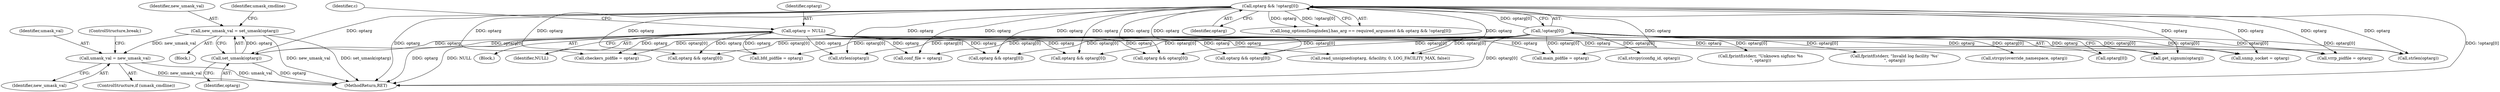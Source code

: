 digraph "0_keepalived_04f2d32871bb3b11d7dc024039952f2fe2750306@API" {
"1000388" [label="(Call,umask_val = new_umask_val)"];
"1000382" [label="(Call,new_umask_val = set_umask(optarg))"];
"1000384" [label="(Call,set_umask(optarg))"];
"1000180" [label="(Call,optarg && !optarg[0])"];
"1000182" [label="(Call,!optarg[0])"];
"1000190" [label="(Call,optarg = NULL)"];
"1000653" [label="(Call,optarg && optarg[0])"];
"1000180" [label="(Call,optarg && !optarg[0])"];
"1000194" [label="(Identifier,c)"];
"1000386" [label="(ControlStructure,if (umask_cmdline))"];
"1000520" [label="(Call,optarg && optarg[0])"];
"1000181" [label="(Identifier,optarg)"];
"1000354" [label="(Call,optarg && optarg[0])"];
"1000561" [label="(Call,strcpy(config_id, optarg))"];
"1000191" [label="(Identifier,optarg)"];
"1000383" [label="(Identifier,new_umask_val)"];
"1000544" [label="(Call,strlen(optarg))"];
"1000576" [label="(Call,fprintf(stderr, \"Unknown sigfunc %s\n\", optarg))"];
"1000387" [label="(Identifier,umask_cmdline)"];
"1000485" [label="(Call,checkers_pidfile = optarg)"];
"1000389" [label="(Identifier,umask_val)"];
"1000501" [label="(Call,bfd_pidfile = optarg)"];
"1000186" [label="(Block,)"];
"1000192" [label="(Identifier,NULL)"];
"1000747" [label="(MethodReturn,RET)"];
"1000558" [label="(Call,strlen(optarg))"];
"1000454" [label="(Call,conf_file = optarg)"];
"1000568" [label="(Call,get_signum(optarg))"];
"1000391" [label="(ControlStructure,break;)"];
"1000190" [label="(Call,optarg = NULL)"];
"1000511" [label="(Call,snmp_socket = optarg)"];
"1000390" [label="(Identifier,new_umask_val)"];
"1000388" [label="(Call,umask_val = new_umask_val)"];
"1000496" [label="(Call,vrrp_pidfile = optarg)"];
"1000182" [label="(Call,!optarg[0])"];
"1000172" [label="(Call,long_options[longindex].has_arg == required_argument && optarg && !optarg[0])"];
"1000384" [label="(Call,set_umask(optarg))"];
"1000195" [label="(Block,)"];
"1000335" [label="(Call,fprintf(stderr, \"Invalid log facility '%s'\n\", optarg))"];
"1000385" [label="(Identifier,optarg)"];
"1000608" [label="(Call,optarg && optarg[0])"];
"1000328" [label="(Call,read_unsigned(optarg, &facility, 0, LOG_FACILITY_MAX, false))"];
"1000480" [label="(Call,main_pidfile = optarg)"];
"1000547" [label="(Call,strcpy(override_namespace, optarg))"];
"1000410" [label="(Call,optarg && optarg[0])"];
"1000183" [label="(Call,optarg[0])"];
"1000382" [label="(Call,new_umask_val = set_umask(optarg))"];
"1000388" -> "1000386"  [label="AST: "];
"1000388" -> "1000390"  [label="CFG: "];
"1000389" -> "1000388"  [label="AST: "];
"1000390" -> "1000388"  [label="AST: "];
"1000391" -> "1000388"  [label="CFG: "];
"1000388" -> "1000747"  [label="DDG: umask_val"];
"1000388" -> "1000747"  [label="DDG: new_umask_val"];
"1000382" -> "1000388"  [label="DDG: new_umask_val"];
"1000382" -> "1000195"  [label="AST: "];
"1000382" -> "1000384"  [label="CFG: "];
"1000383" -> "1000382"  [label="AST: "];
"1000384" -> "1000382"  [label="AST: "];
"1000387" -> "1000382"  [label="CFG: "];
"1000382" -> "1000747"  [label="DDG: new_umask_val"];
"1000382" -> "1000747"  [label="DDG: set_umask(optarg)"];
"1000384" -> "1000382"  [label="DDG: optarg"];
"1000384" -> "1000385"  [label="CFG: "];
"1000385" -> "1000384"  [label="AST: "];
"1000384" -> "1000747"  [label="DDG: optarg"];
"1000180" -> "1000384"  [label="DDG: optarg"];
"1000190" -> "1000384"  [label="DDG: optarg"];
"1000182" -> "1000384"  [label="DDG: optarg[0]"];
"1000180" -> "1000172"  [label="AST: "];
"1000180" -> "1000181"  [label="CFG: "];
"1000180" -> "1000182"  [label="CFG: "];
"1000181" -> "1000180"  [label="AST: "];
"1000182" -> "1000180"  [label="AST: "];
"1000172" -> "1000180"  [label="CFG: "];
"1000180" -> "1000747"  [label="DDG: !optarg[0]"];
"1000180" -> "1000747"  [label="DDG: optarg"];
"1000180" -> "1000172"  [label="DDG: optarg"];
"1000180" -> "1000172"  [label="DDG: !optarg[0]"];
"1000182" -> "1000180"  [label="DDG: optarg[0]"];
"1000180" -> "1000328"  [label="DDG: optarg"];
"1000180" -> "1000354"  [label="DDG: optarg"];
"1000180" -> "1000410"  [label="DDG: optarg"];
"1000180" -> "1000454"  [label="DDG: optarg"];
"1000180" -> "1000480"  [label="DDG: optarg"];
"1000180" -> "1000485"  [label="DDG: optarg"];
"1000180" -> "1000496"  [label="DDG: optarg"];
"1000180" -> "1000501"  [label="DDG: optarg"];
"1000180" -> "1000511"  [label="DDG: optarg"];
"1000180" -> "1000520"  [label="DDG: optarg"];
"1000180" -> "1000544"  [label="DDG: optarg"];
"1000180" -> "1000558"  [label="DDG: optarg"];
"1000180" -> "1000568"  [label="DDG: optarg"];
"1000180" -> "1000608"  [label="DDG: optarg"];
"1000180" -> "1000653"  [label="DDG: optarg"];
"1000182" -> "1000183"  [label="CFG: "];
"1000183" -> "1000182"  [label="AST: "];
"1000182" -> "1000747"  [label="DDG: optarg[0]"];
"1000182" -> "1000328"  [label="DDG: optarg[0]"];
"1000182" -> "1000335"  [label="DDG: optarg[0]"];
"1000182" -> "1000354"  [label="DDG: optarg[0]"];
"1000182" -> "1000410"  [label="DDG: optarg[0]"];
"1000182" -> "1000454"  [label="DDG: optarg[0]"];
"1000182" -> "1000480"  [label="DDG: optarg[0]"];
"1000182" -> "1000485"  [label="DDG: optarg[0]"];
"1000182" -> "1000496"  [label="DDG: optarg[0]"];
"1000182" -> "1000501"  [label="DDG: optarg[0]"];
"1000182" -> "1000511"  [label="DDG: optarg[0]"];
"1000182" -> "1000520"  [label="DDG: optarg[0]"];
"1000182" -> "1000544"  [label="DDG: optarg[0]"];
"1000182" -> "1000547"  [label="DDG: optarg[0]"];
"1000182" -> "1000558"  [label="DDG: optarg[0]"];
"1000182" -> "1000561"  [label="DDG: optarg[0]"];
"1000182" -> "1000568"  [label="DDG: optarg[0]"];
"1000182" -> "1000576"  [label="DDG: optarg[0]"];
"1000182" -> "1000608"  [label="DDG: optarg[0]"];
"1000182" -> "1000653"  [label="DDG: optarg[0]"];
"1000190" -> "1000186"  [label="AST: "];
"1000190" -> "1000192"  [label="CFG: "];
"1000191" -> "1000190"  [label="AST: "];
"1000192" -> "1000190"  [label="AST: "];
"1000194" -> "1000190"  [label="CFG: "];
"1000190" -> "1000747"  [label="DDG: optarg"];
"1000190" -> "1000747"  [label="DDG: NULL"];
"1000190" -> "1000328"  [label="DDG: optarg"];
"1000190" -> "1000354"  [label="DDG: optarg"];
"1000190" -> "1000410"  [label="DDG: optarg"];
"1000190" -> "1000454"  [label="DDG: optarg"];
"1000190" -> "1000480"  [label="DDG: optarg"];
"1000190" -> "1000485"  [label="DDG: optarg"];
"1000190" -> "1000496"  [label="DDG: optarg"];
"1000190" -> "1000501"  [label="DDG: optarg"];
"1000190" -> "1000511"  [label="DDG: optarg"];
"1000190" -> "1000520"  [label="DDG: optarg"];
"1000190" -> "1000544"  [label="DDG: optarg"];
"1000190" -> "1000558"  [label="DDG: optarg"];
"1000190" -> "1000568"  [label="DDG: optarg"];
"1000190" -> "1000608"  [label="DDG: optarg"];
"1000190" -> "1000653"  [label="DDG: optarg"];
}
